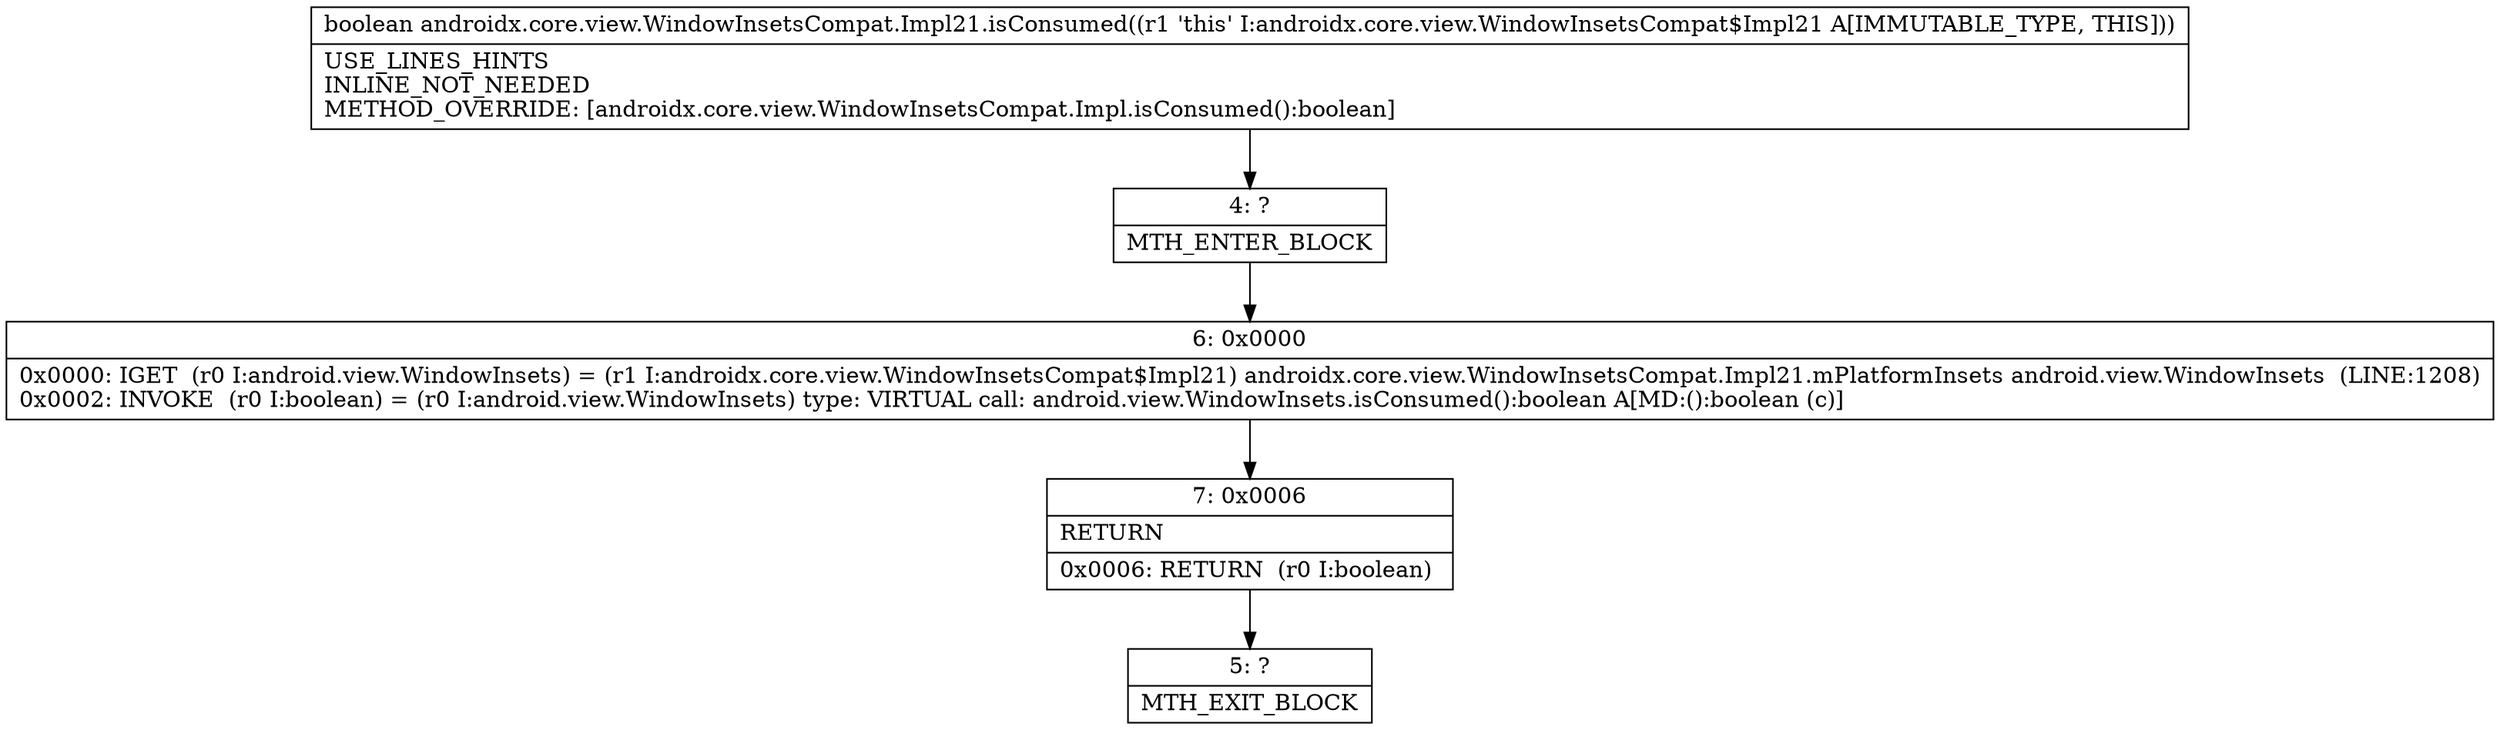 digraph "CFG forandroidx.core.view.WindowInsetsCompat.Impl21.isConsumed()Z" {
Node_4 [shape=record,label="{4\:\ ?|MTH_ENTER_BLOCK\l}"];
Node_6 [shape=record,label="{6\:\ 0x0000|0x0000: IGET  (r0 I:android.view.WindowInsets) = (r1 I:androidx.core.view.WindowInsetsCompat$Impl21) androidx.core.view.WindowInsetsCompat.Impl21.mPlatformInsets android.view.WindowInsets  (LINE:1208)\l0x0002: INVOKE  (r0 I:boolean) = (r0 I:android.view.WindowInsets) type: VIRTUAL call: android.view.WindowInsets.isConsumed():boolean A[MD:():boolean (c)]\l}"];
Node_7 [shape=record,label="{7\:\ 0x0006|RETURN\l|0x0006: RETURN  (r0 I:boolean) \l}"];
Node_5 [shape=record,label="{5\:\ ?|MTH_EXIT_BLOCK\l}"];
MethodNode[shape=record,label="{boolean androidx.core.view.WindowInsetsCompat.Impl21.isConsumed((r1 'this' I:androidx.core.view.WindowInsetsCompat$Impl21 A[IMMUTABLE_TYPE, THIS]))  | USE_LINES_HINTS\lINLINE_NOT_NEEDED\lMETHOD_OVERRIDE: [androidx.core.view.WindowInsetsCompat.Impl.isConsumed():boolean]\l}"];
MethodNode -> Node_4;Node_4 -> Node_6;
Node_6 -> Node_7;
Node_7 -> Node_5;
}

